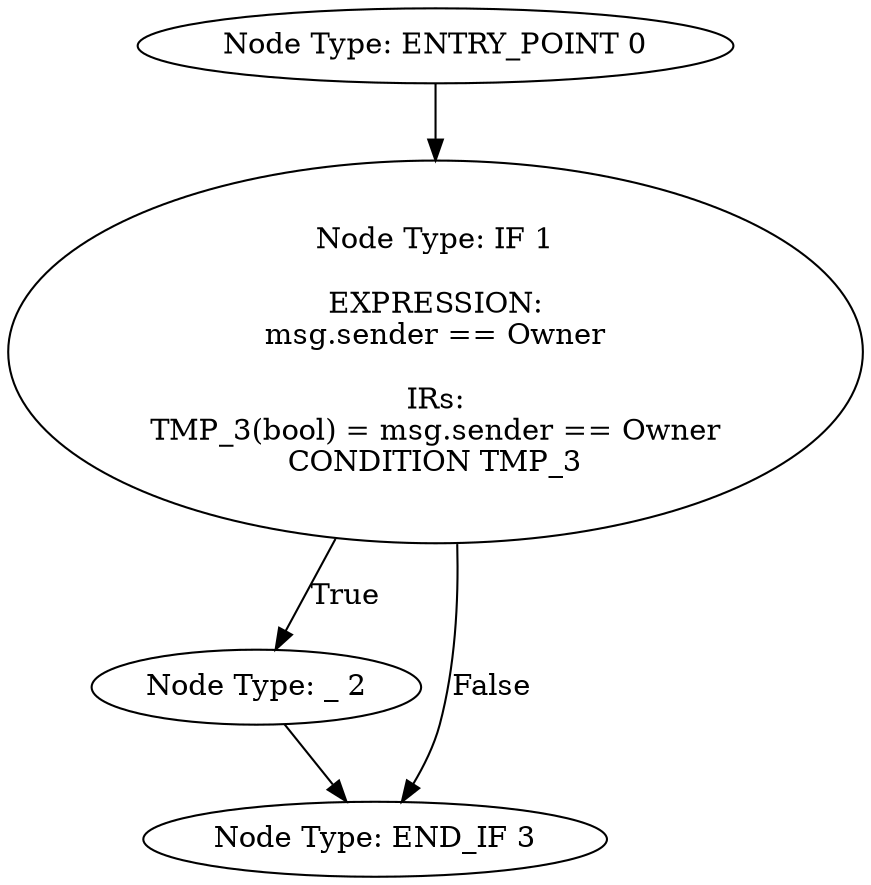digraph{
0[label="Node Type: ENTRY_POINT 0
"];
0->1;
1[label="Node Type: IF 1

EXPRESSION:
msg.sender == Owner

IRs:
TMP_3(bool) = msg.sender == Owner
CONDITION TMP_3"];
1->2[label="True"];
1->3[label="False"];
2[label="Node Type: _ 2
"];
2->3;
3[label="Node Type: END_IF 3
"];
}

